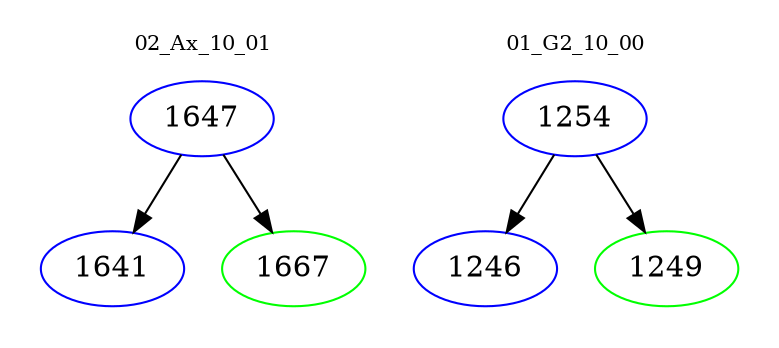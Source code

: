 digraph{
subgraph cluster_0 {
color = white
label = "02_Ax_10_01";
fontsize=10;
T0_1647 [label="1647", color="blue"]
T0_1647 -> T0_1641 [color="black"]
T0_1641 [label="1641", color="blue"]
T0_1647 -> T0_1667 [color="black"]
T0_1667 [label="1667", color="green"]
}
subgraph cluster_1 {
color = white
label = "01_G2_10_00";
fontsize=10;
T1_1254 [label="1254", color="blue"]
T1_1254 -> T1_1246 [color="black"]
T1_1246 [label="1246", color="blue"]
T1_1254 -> T1_1249 [color="black"]
T1_1249 [label="1249", color="green"]
}
}
